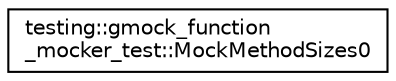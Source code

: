 digraph "Иерархия классов. Графический вид."
{
 // LATEX_PDF_SIZE
  edge [fontname="Helvetica",fontsize="10",labelfontname="Helvetica",labelfontsize="10"];
  node [fontname="Helvetica",fontsize="10",shape=record];
  rankdir="LR";
  Node0 [label="testing::gmock_function\l_mocker_test::MockMethodSizes0",height=0.2,width=0.4,color="black", fillcolor="white", style="filled",URL="$structtesting_1_1gmock__function__mocker__test_1_1_mock_method_sizes0.html",tooltip=" "];
}

